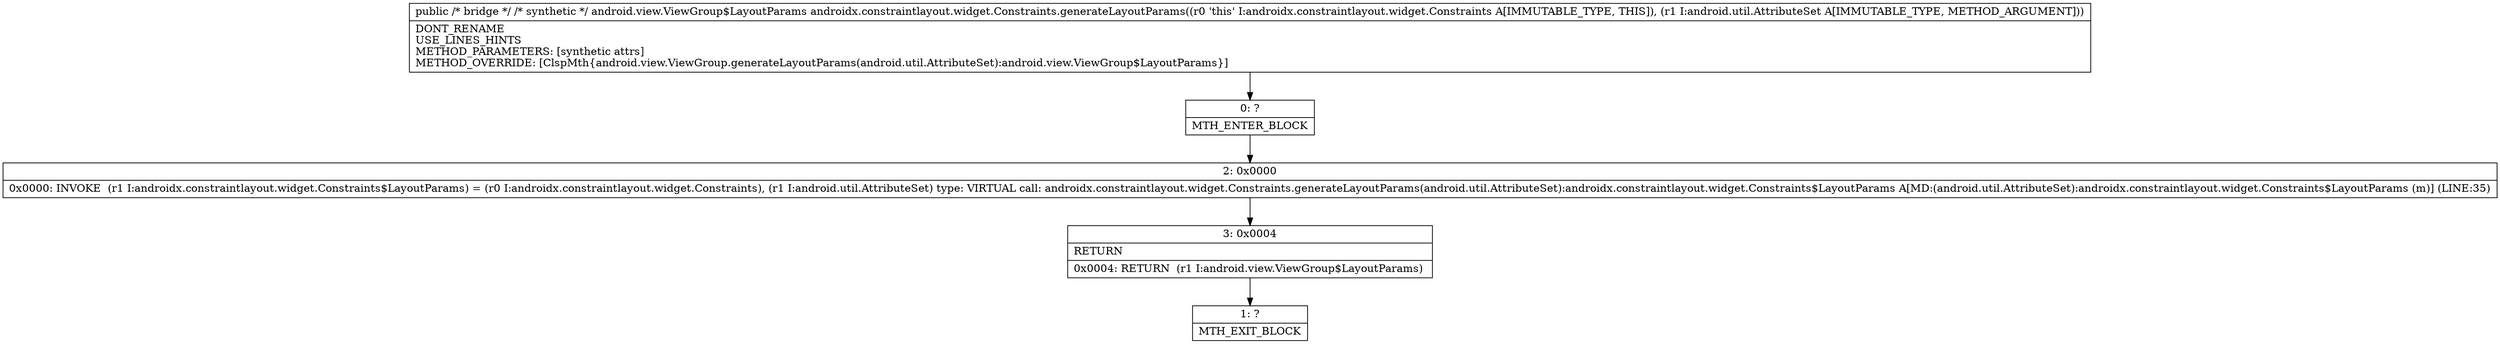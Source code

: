 digraph "CFG forandroidx.constraintlayout.widget.Constraints.generateLayoutParams(Landroid\/util\/AttributeSet;)Landroid\/view\/ViewGroup$LayoutParams;" {
Node_0 [shape=record,label="{0\:\ ?|MTH_ENTER_BLOCK\l}"];
Node_2 [shape=record,label="{2\:\ 0x0000|0x0000: INVOKE  (r1 I:androidx.constraintlayout.widget.Constraints$LayoutParams) = (r0 I:androidx.constraintlayout.widget.Constraints), (r1 I:android.util.AttributeSet) type: VIRTUAL call: androidx.constraintlayout.widget.Constraints.generateLayoutParams(android.util.AttributeSet):androidx.constraintlayout.widget.Constraints$LayoutParams A[MD:(android.util.AttributeSet):androidx.constraintlayout.widget.Constraints$LayoutParams (m)] (LINE:35)\l}"];
Node_3 [shape=record,label="{3\:\ 0x0004|RETURN\l|0x0004: RETURN  (r1 I:android.view.ViewGroup$LayoutParams) \l}"];
Node_1 [shape=record,label="{1\:\ ?|MTH_EXIT_BLOCK\l}"];
MethodNode[shape=record,label="{public \/* bridge *\/ \/* synthetic *\/ android.view.ViewGroup$LayoutParams androidx.constraintlayout.widget.Constraints.generateLayoutParams((r0 'this' I:androidx.constraintlayout.widget.Constraints A[IMMUTABLE_TYPE, THIS]), (r1 I:android.util.AttributeSet A[IMMUTABLE_TYPE, METHOD_ARGUMENT]))  | DONT_RENAME\lUSE_LINES_HINTS\lMETHOD_PARAMETERS: [synthetic attrs]\lMETHOD_OVERRIDE: [ClspMth\{android.view.ViewGroup.generateLayoutParams(android.util.AttributeSet):android.view.ViewGroup$LayoutParams\}]\l}"];
MethodNode -> Node_0;Node_0 -> Node_2;
Node_2 -> Node_3;
Node_3 -> Node_1;
}

